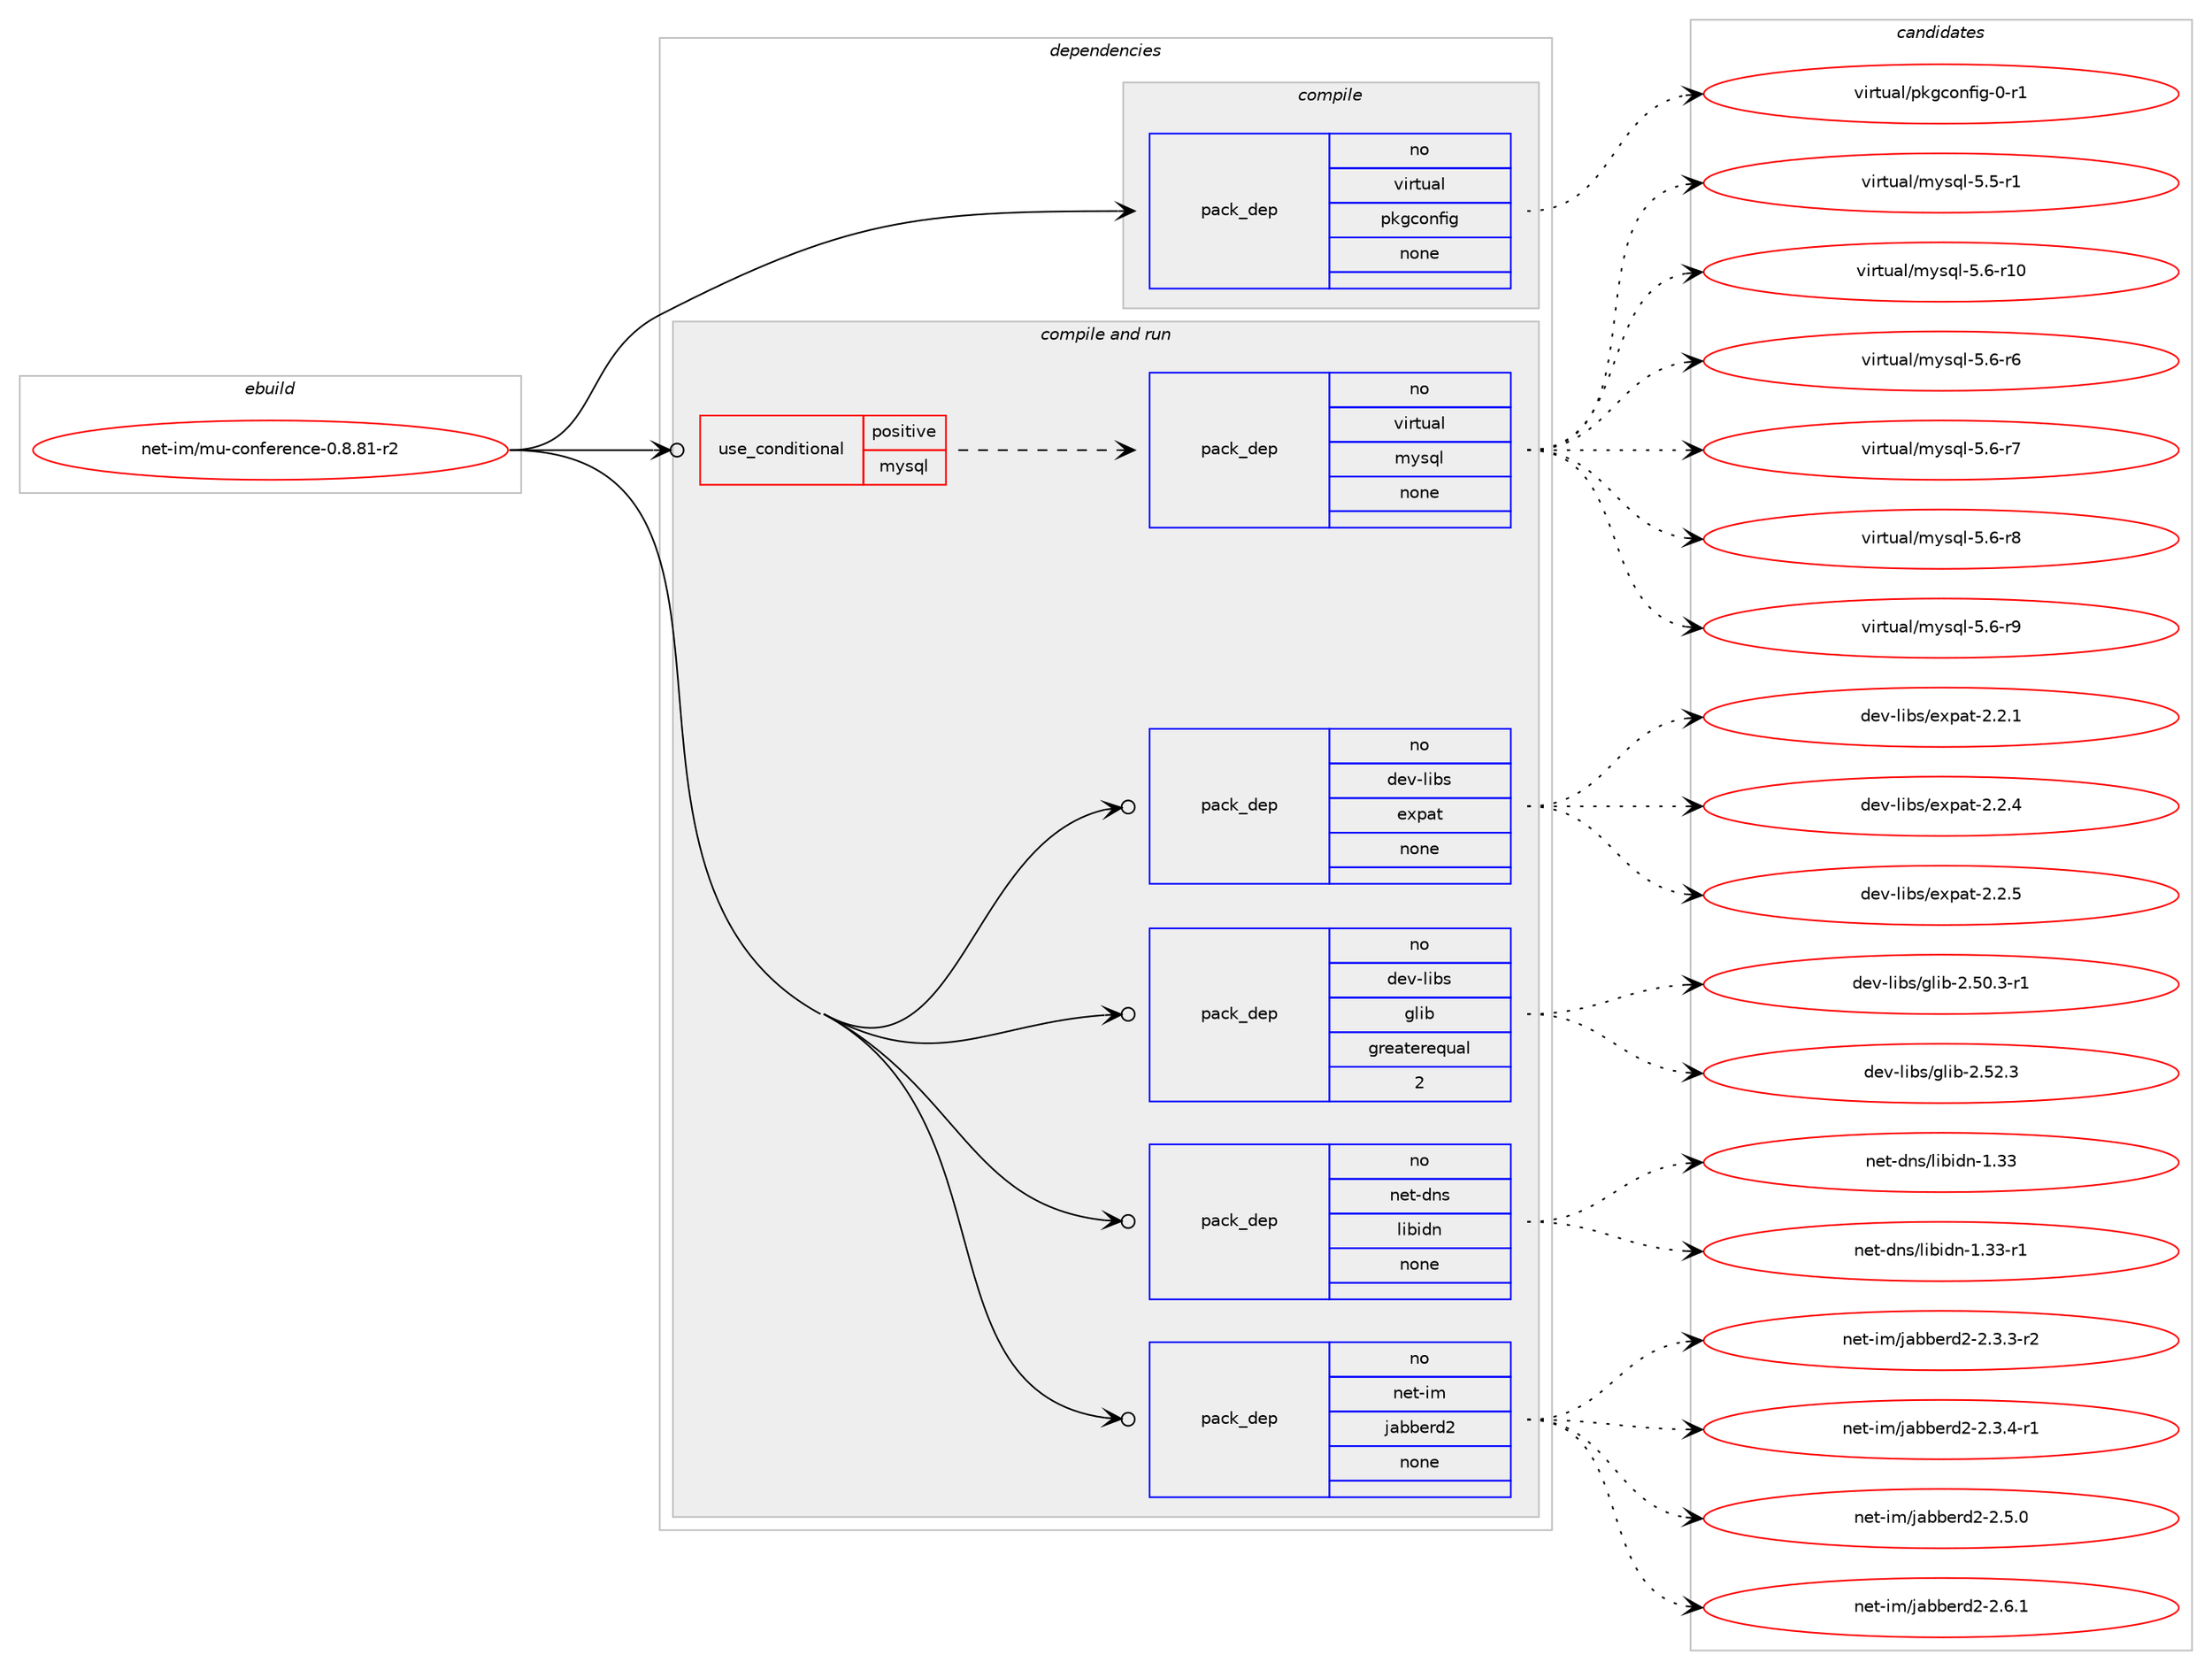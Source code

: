 digraph prolog {

# *************
# Graph options
# *************

newrank=true;
concentrate=true;
compound=true;
graph [rankdir=LR,fontname=Helvetica,fontsize=10,ranksep=1.5];#, ranksep=2.5, nodesep=0.2];
edge  [arrowhead=vee];
node  [fontname=Helvetica,fontsize=10];

# **********
# The ebuild
# **********

subgraph cluster_leftcol {
color=gray;
rank=same;
label=<<i>ebuild</i>>;
id [label="net-im/mu-conference-0.8.81-r2", color=red, width=4, href="../net-im/mu-conference-0.8.81-r2.svg"];
}

# ****************
# The dependencies
# ****************

subgraph cluster_midcol {
color=gray;
label=<<i>dependencies</i>>;
subgraph cluster_compile {
fillcolor="#eeeeee";
style=filled;
label=<<i>compile</i>>;
subgraph pack303879 {
dependency412889 [label=<<TABLE BORDER="0" CELLBORDER="1" CELLSPACING="0" CELLPADDING="4" WIDTH="220"><TR><TD ROWSPAN="6" CELLPADDING="30">pack_dep</TD></TR><TR><TD WIDTH="110">no</TD></TR><TR><TD>virtual</TD></TR><TR><TD>pkgconfig</TD></TR><TR><TD>none</TD></TR><TR><TD></TD></TR></TABLE>>, shape=none, color=blue];
}
id:e -> dependency412889:w [weight=20,style="solid",arrowhead="vee"];
}
subgraph cluster_compileandrun {
fillcolor="#eeeeee";
style=filled;
label=<<i>compile and run</i>>;
subgraph cond102150 {
dependency412890 [label=<<TABLE BORDER="0" CELLBORDER="1" CELLSPACING="0" CELLPADDING="4"><TR><TD ROWSPAN="3" CELLPADDING="10">use_conditional</TD></TR><TR><TD>positive</TD></TR><TR><TD>mysql</TD></TR></TABLE>>, shape=none, color=red];
subgraph pack303880 {
dependency412891 [label=<<TABLE BORDER="0" CELLBORDER="1" CELLSPACING="0" CELLPADDING="4" WIDTH="220"><TR><TD ROWSPAN="6" CELLPADDING="30">pack_dep</TD></TR><TR><TD WIDTH="110">no</TD></TR><TR><TD>virtual</TD></TR><TR><TD>mysql</TD></TR><TR><TD>none</TD></TR><TR><TD></TD></TR></TABLE>>, shape=none, color=blue];
}
dependency412890:e -> dependency412891:w [weight=20,style="dashed",arrowhead="vee"];
}
id:e -> dependency412890:w [weight=20,style="solid",arrowhead="odotvee"];
subgraph pack303881 {
dependency412892 [label=<<TABLE BORDER="0" CELLBORDER="1" CELLSPACING="0" CELLPADDING="4" WIDTH="220"><TR><TD ROWSPAN="6" CELLPADDING="30">pack_dep</TD></TR><TR><TD WIDTH="110">no</TD></TR><TR><TD>dev-libs</TD></TR><TR><TD>expat</TD></TR><TR><TD>none</TD></TR><TR><TD></TD></TR></TABLE>>, shape=none, color=blue];
}
id:e -> dependency412892:w [weight=20,style="solid",arrowhead="odotvee"];
subgraph pack303882 {
dependency412893 [label=<<TABLE BORDER="0" CELLBORDER="1" CELLSPACING="0" CELLPADDING="4" WIDTH="220"><TR><TD ROWSPAN="6" CELLPADDING="30">pack_dep</TD></TR><TR><TD WIDTH="110">no</TD></TR><TR><TD>dev-libs</TD></TR><TR><TD>glib</TD></TR><TR><TD>greaterequal</TD></TR><TR><TD>2</TD></TR></TABLE>>, shape=none, color=blue];
}
id:e -> dependency412893:w [weight=20,style="solid",arrowhead="odotvee"];
subgraph pack303883 {
dependency412894 [label=<<TABLE BORDER="0" CELLBORDER="1" CELLSPACING="0" CELLPADDING="4" WIDTH="220"><TR><TD ROWSPAN="6" CELLPADDING="30">pack_dep</TD></TR><TR><TD WIDTH="110">no</TD></TR><TR><TD>net-dns</TD></TR><TR><TD>libidn</TD></TR><TR><TD>none</TD></TR><TR><TD></TD></TR></TABLE>>, shape=none, color=blue];
}
id:e -> dependency412894:w [weight=20,style="solid",arrowhead="odotvee"];
subgraph pack303884 {
dependency412895 [label=<<TABLE BORDER="0" CELLBORDER="1" CELLSPACING="0" CELLPADDING="4" WIDTH="220"><TR><TD ROWSPAN="6" CELLPADDING="30">pack_dep</TD></TR><TR><TD WIDTH="110">no</TD></TR><TR><TD>net-im</TD></TR><TR><TD>jabberd2</TD></TR><TR><TD>none</TD></TR><TR><TD></TD></TR></TABLE>>, shape=none, color=blue];
}
id:e -> dependency412895:w [weight=20,style="solid",arrowhead="odotvee"];
}
subgraph cluster_run {
fillcolor="#eeeeee";
style=filled;
label=<<i>run</i>>;
}
}

# **************
# The candidates
# **************

subgraph cluster_choices {
rank=same;
color=gray;
label=<<i>candidates</i>>;

subgraph choice303879 {
color=black;
nodesep=1;
choice11810511411611797108471121071039911111010210510345484511449 [label="virtual/pkgconfig-0-r1", color=red, width=4,href="../virtual/pkgconfig-0-r1.svg"];
dependency412889:e -> choice11810511411611797108471121071039911111010210510345484511449:w [style=dotted,weight="100"];
}
subgraph choice303880 {
color=black;
nodesep=1;
choice1181051141161179710847109121115113108455346534511449 [label="virtual/mysql-5.5-r1", color=red, width=4,href="../virtual/mysql-5.5-r1.svg"];
choice118105114116117971084710912111511310845534654451144948 [label="virtual/mysql-5.6-r10", color=red, width=4,href="../virtual/mysql-5.6-r10.svg"];
choice1181051141161179710847109121115113108455346544511454 [label="virtual/mysql-5.6-r6", color=red, width=4,href="../virtual/mysql-5.6-r6.svg"];
choice1181051141161179710847109121115113108455346544511455 [label="virtual/mysql-5.6-r7", color=red, width=4,href="../virtual/mysql-5.6-r7.svg"];
choice1181051141161179710847109121115113108455346544511456 [label="virtual/mysql-5.6-r8", color=red, width=4,href="../virtual/mysql-5.6-r8.svg"];
choice1181051141161179710847109121115113108455346544511457 [label="virtual/mysql-5.6-r9", color=red, width=4,href="../virtual/mysql-5.6-r9.svg"];
dependency412891:e -> choice1181051141161179710847109121115113108455346534511449:w [style=dotted,weight="100"];
dependency412891:e -> choice118105114116117971084710912111511310845534654451144948:w [style=dotted,weight="100"];
dependency412891:e -> choice1181051141161179710847109121115113108455346544511454:w [style=dotted,weight="100"];
dependency412891:e -> choice1181051141161179710847109121115113108455346544511455:w [style=dotted,weight="100"];
dependency412891:e -> choice1181051141161179710847109121115113108455346544511456:w [style=dotted,weight="100"];
dependency412891:e -> choice1181051141161179710847109121115113108455346544511457:w [style=dotted,weight="100"];
}
subgraph choice303881 {
color=black;
nodesep=1;
choice10010111845108105981154710112011297116455046504649 [label="dev-libs/expat-2.2.1", color=red, width=4,href="../dev-libs/expat-2.2.1.svg"];
choice10010111845108105981154710112011297116455046504652 [label="dev-libs/expat-2.2.4", color=red, width=4,href="../dev-libs/expat-2.2.4.svg"];
choice10010111845108105981154710112011297116455046504653 [label="dev-libs/expat-2.2.5", color=red, width=4,href="../dev-libs/expat-2.2.5.svg"];
dependency412892:e -> choice10010111845108105981154710112011297116455046504649:w [style=dotted,weight="100"];
dependency412892:e -> choice10010111845108105981154710112011297116455046504652:w [style=dotted,weight="100"];
dependency412892:e -> choice10010111845108105981154710112011297116455046504653:w [style=dotted,weight="100"];
}
subgraph choice303882 {
color=black;
nodesep=1;
choice10010111845108105981154710310810598455046534846514511449 [label="dev-libs/glib-2.50.3-r1", color=red, width=4,href="../dev-libs/glib-2.50.3-r1.svg"];
choice1001011184510810598115471031081059845504653504651 [label="dev-libs/glib-2.52.3", color=red, width=4,href="../dev-libs/glib-2.52.3.svg"];
dependency412893:e -> choice10010111845108105981154710310810598455046534846514511449:w [style=dotted,weight="100"];
dependency412893:e -> choice1001011184510810598115471031081059845504653504651:w [style=dotted,weight="100"];
}
subgraph choice303883 {
color=black;
nodesep=1;
choice1101011164510011011547108105981051001104549465151 [label="net-dns/libidn-1.33", color=red, width=4,href="../net-dns/libidn-1.33.svg"];
choice11010111645100110115471081059810510011045494651514511449 [label="net-dns/libidn-1.33-r1", color=red, width=4,href="../net-dns/libidn-1.33-r1.svg"];
dependency412894:e -> choice1101011164510011011547108105981051001104549465151:w [style=dotted,weight="100"];
dependency412894:e -> choice11010111645100110115471081059810510011045494651514511449:w [style=dotted,weight="100"];
}
subgraph choice303884 {
color=black;
nodesep=1;
choice1101011164510510947106979898101114100504550465146514511450 [label="net-im/jabberd2-2.3.3-r2", color=red, width=4,href="../net-im/jabberd2-2.3.3-r2.svg"];
choice1101011164510510947106979898101114100504550465146524511449 [label="net-im/jabberd2-2.3.4-r1", color=red, width=4,href="../net-im/jabberd2-2.3.4-r1.svg"];
choice110101116451051094710697989810111410050455046534648 [label="net-im/jabberd2-2.5.0", color=red, width=4,href="../net-im/jabberd2-2.5.0.svg"];
choice110101116451051094710697989810111410050455046544649 [label="net-im/jabberd2-2.6.1", color=red, width=4,href="../net-im/jabberd2-2.6.1.svg"];
dependency412895:e -> choice1101011164510510947106979898101114100504550465146514511450:w [style=dotted,weight="100"];
dependency412895:e -> choice1101011164510510947106979898101114100504550465146524511449:w [style=dotted,weight="100"];
dependency412895:e -> choice110101116451051094710697989810111410050455046534648:w [style=dotted,weight="100"];
dependency412895:e -> choice110101116451051094710697989810111410050455046544649:w [style=dotted,weight="100"];
}
}

}
